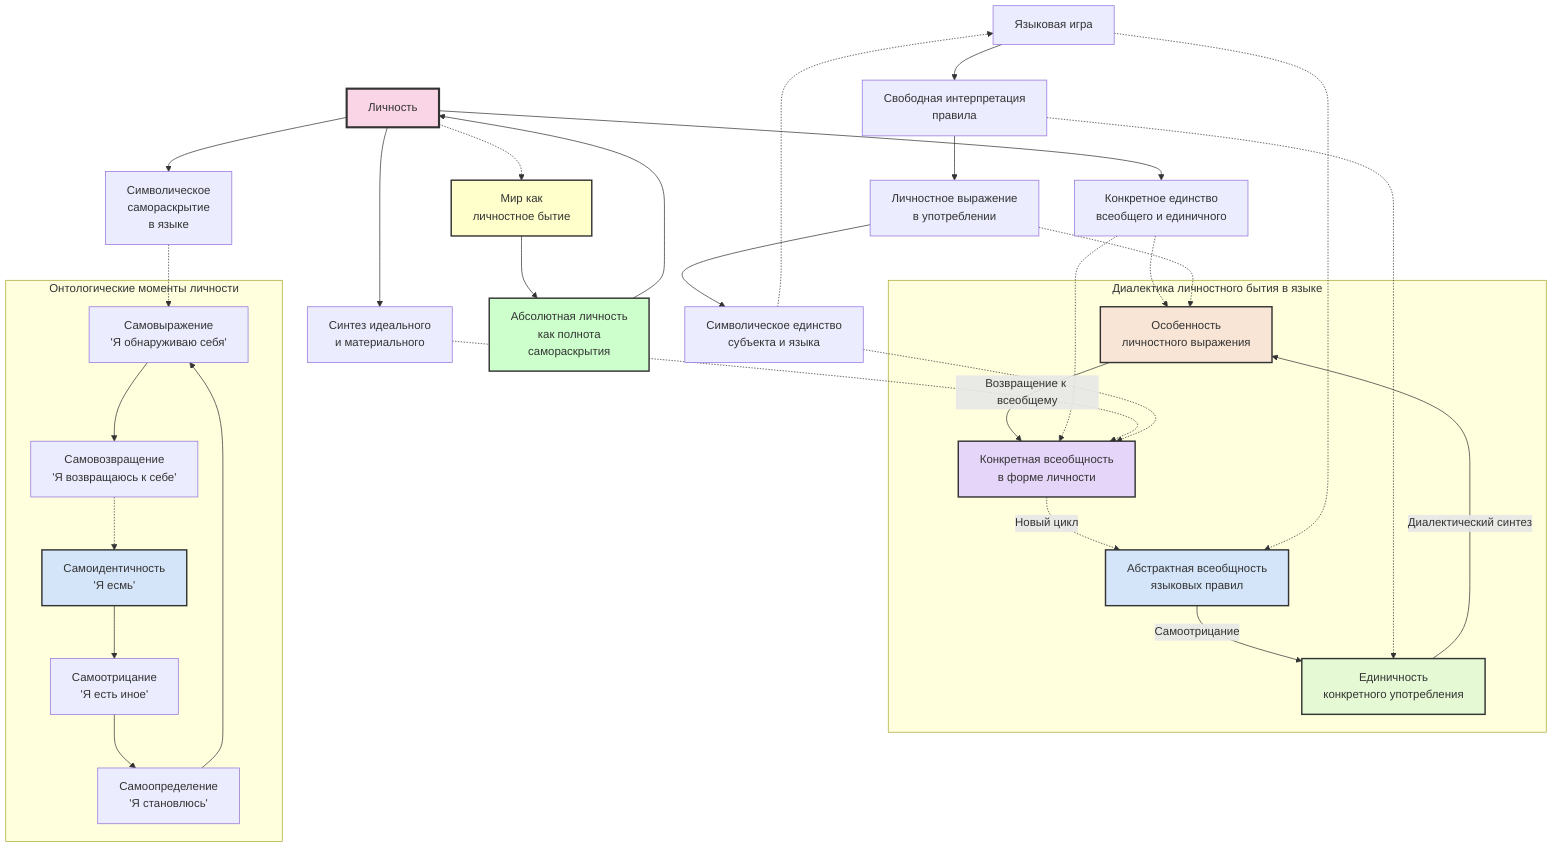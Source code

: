 graph TD
    A[Личность] --> B[Конкретное единство\nвсеобщего и единичного]
    A --> C[Символическое\nсамораскрытие\nв языке]
    A --> D[Синтез идеального\nи материального]
    
    subgraph "Диалектика личностного бытия в языке"
        E[Абстрактная всеобщность\nязыковых правил] -->|Самоотрицание| F[Единичность\nконкретного употребления]
        F -->|Диалектический синтез| G[Особенность\nличностного выражения]
        G -->|Возвращение к всеобщему| H[Конкретная всеобщность\nв форме личности]
        H -.->|Новый цикл| E
    end
    
    subgraph "Онтологические моменты личности"
        I[Самоидентичность\n 'Я есмь'] --> J[Самоотрицание\n 'Я есть иное']
        J --> K[Самоопределение\n 'Я становлюсь']
        K --> L[Самовыражение\n 'Я обнаруживаю себя']
        L --> M[Самовозвращение\n 'Я возвращаюсь к себе']
        M -.-> I
    end
    
    B -.-> G
    B -.-> H
    C -.-> L
    D -.-> H
    
    N[Языковая игра] --> O[Свободная интерпретация\nправила]
    O --> P[Личностное выражение\nв употреблении]
    P --> Q[Символическое единство\nсубъекта и языка]
    Q -.-> N
    
    N -.-> E
    O -.-> F
    P -.-> G
    Q -.-> H
    
    R[Мир как\nличностное бытие] --> S[Абсолютная личность\nкак полнота\nсамораскрытия]
    S --> A
    A -.-> R
    
    style A fill:#f9d5e5,stroke:#333,stroke-width:3px
    style E fill:#d5e5f9,stroke:#333,stroke-width:2px
    style F fill:#e5f9d5,stroke:#333,stroke-width:2px
    style G fill:#f9e5d5,stroke:#333,stroke-width:2px
    style H fill:#e5d5f9,stroke:#333,stroke-width:2px
    style R fill:#ffffcc,stroke:#333,stroke-width:2px
    style S fill:#ccffcc,stroke:#333,stroke-width:2px
    style I fill:#d5e5f9,stroke:#333,stroke-width:2px